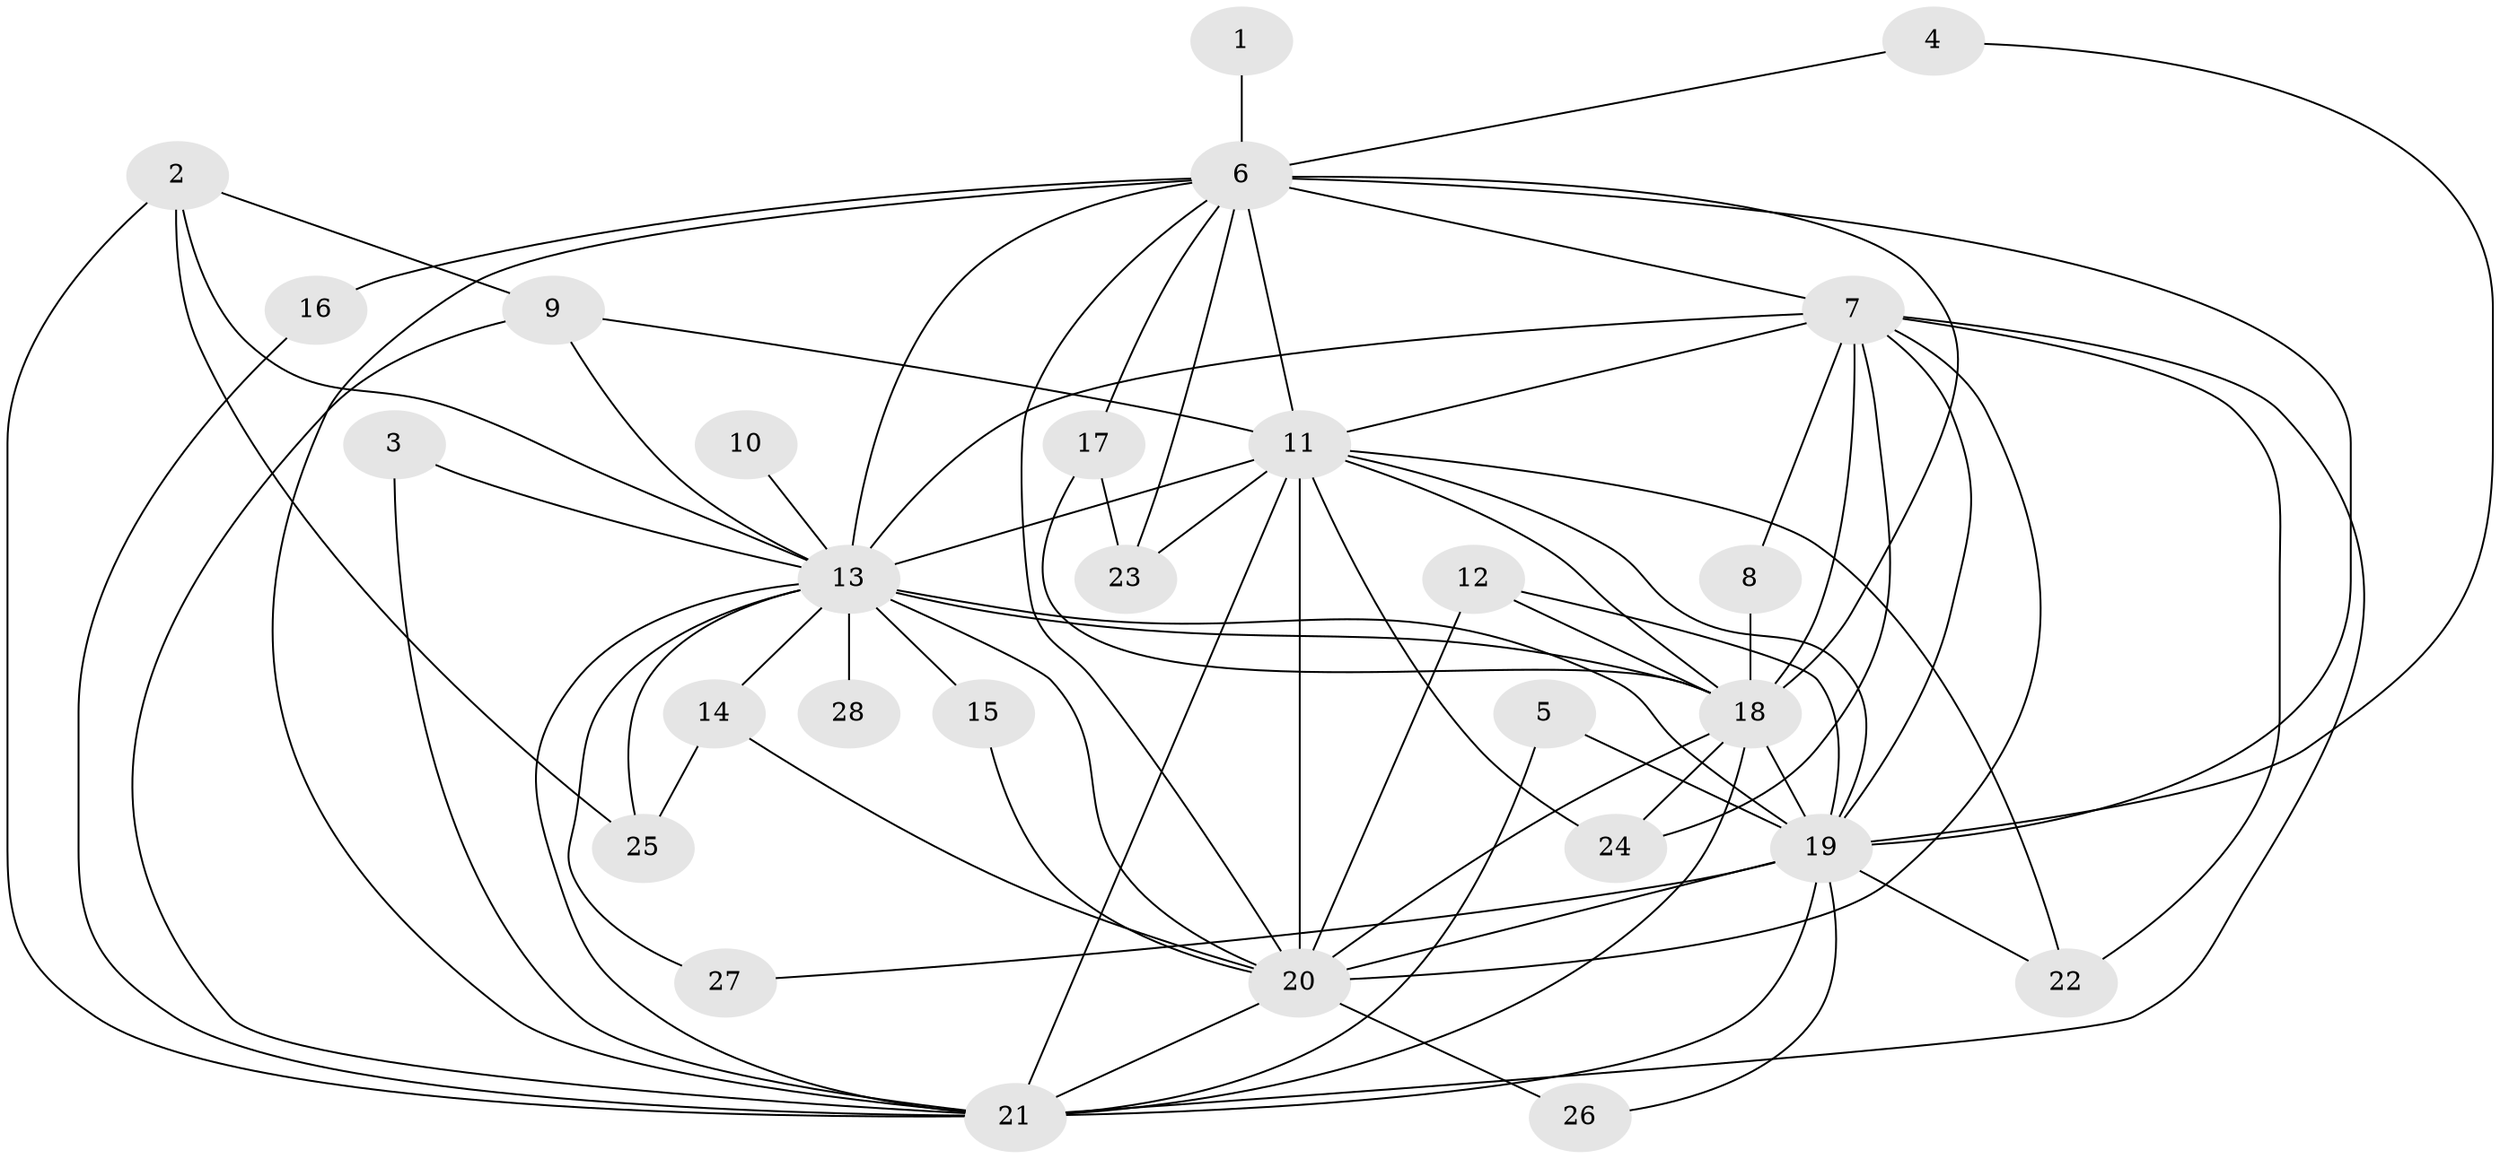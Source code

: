 // original degree distribution, {17: 0.07272727272727272, 15: 0.03636363636363636, 13: 0.01818181818181818, 14: 0.01818181818181818, 19: 0.01818181818181818, 20: 0.01818181818181818, 2: 0.6, 4: 0.07272727272727272, 3: 0.14545454545454545}
// Generated by graph-tools (version 1.1) at 2025/01/03/09/25 03:01:20]
// undirected, 28 vertices, 72 edges
graph export_dot {
graph [start="1"]
  node [color=gray90,style=filled];
  1;
  2;
  3;
  4;
  5;
  6;
  7;
  8;
  9;
  10;
  11;
  12;
  13;
  14;
  15;
  16;
  17;
  18;
  19;
  20;
  21;
  22;
  23;
  24;
  25;
  26;
  27;
  28;
  1 -- 6 [weight=1.0];
  2 -- 9 [weight=1.0];
  2 -- 13 [weight=1.0];
  2 -- 21 [weight=1.0];
  2 -- 25 [weight=1.0];
  3 -- 13 [weight=1.0];
  3 -- 21 [weight=1.0];
  4 -- 6 [weight=1.0];
  4 -- 19 [weight=1.0];
  5 -- 19 [weight=1.0];
  5 -- 21 [weight=1.0];
  6 -- 7 [weight=3.0];
  6 -- 11 [weight=1.0];
  6 -- 13 [weight=3.0];
  6 -- 16 [weight=1.0];
  6 -- 17 [weight=1.0];
  6 -- 18 [weight=2.0];
  6 -- 19 [weight=2.0];
  6 -- 20 [weight=2.0];
  6 -- 21 [weight=1.0];
  6 -- 23 [weight=1.0];
  7 -- 8 [weight=1.0];
  7 -- 11 [weight=1.0];
  7 -- 13 [weight=2.0];
  7 -- 18 [weight=1.0];
  7 -- 19 [weight=2.0];
  7 -- 20 [weight=1.0];
  7 -- 21 [weight=1.0];
  7 -- 22 [weight=1.0];
  7 -- 24 [weight=2.0];
  8 -- 18 [weight=1.0];
  9 -- 11 [weight=1.0];
  9 -- 13 [weight=1.0];
  9 -- 21 [weight=1.0];
  10 -- 13 [weight=2.0];
  11 -- 13 [weight=2.0];
  11 -- 18 [weight=1.0];
  11 -- 19 [weight=2.0];
  11 -- 20 [weight=1.0];
  11 -- 21 [weight=2.0];
  11 -- 22 [weight=1.0];
  11 -- 23 [weight=1.0];
  11 -- 24 [weight=1.0];
  12 -- 18 [weight=1.0];
  12 -- 19 [weight=1.0];
  12 -- 20 [weight=1.0];
  13 -- 14 [weight=1.0];
  13 -- 15 [weight=2.0];
  13 -- 18 [weight=3.0];
  13 -- 19 [weight=4.0];
  13 -- 20 [weight=3.0];
  13 -- 21 [weight=2.0];
  13 -- 25 [weight=2.0];
  13 -- 27 [weight=1.0];
  13 -- 28 [weight=2.0];
  14 -- 20 [weight=1.0];
  14 -- 25 [weight=1.0];
  15 -- 20 [weight=1.0];
  16 -- 21 [weight=1.0];
  17 -- 18 [weight=1.0];
  17 -- 23 [weight=1.0];
  18 -- 19 [weight=2.0];
  18 -- 20 [weight=2.0];
  18 -- 21 [weight=1.0];
  18 -- 24 [weight=1.0];
  19 -- 20 [weight=3.0];
  19 -- 21 [weight=4.0];
  19 -- 22 [weight=1.0];
  19 -- 26 [weight=1.0];
  19 -- 27 [weight=1.0];
  20 -- 21 [weight=1.0];
  20 -- 26 [weight=1.0];
}
